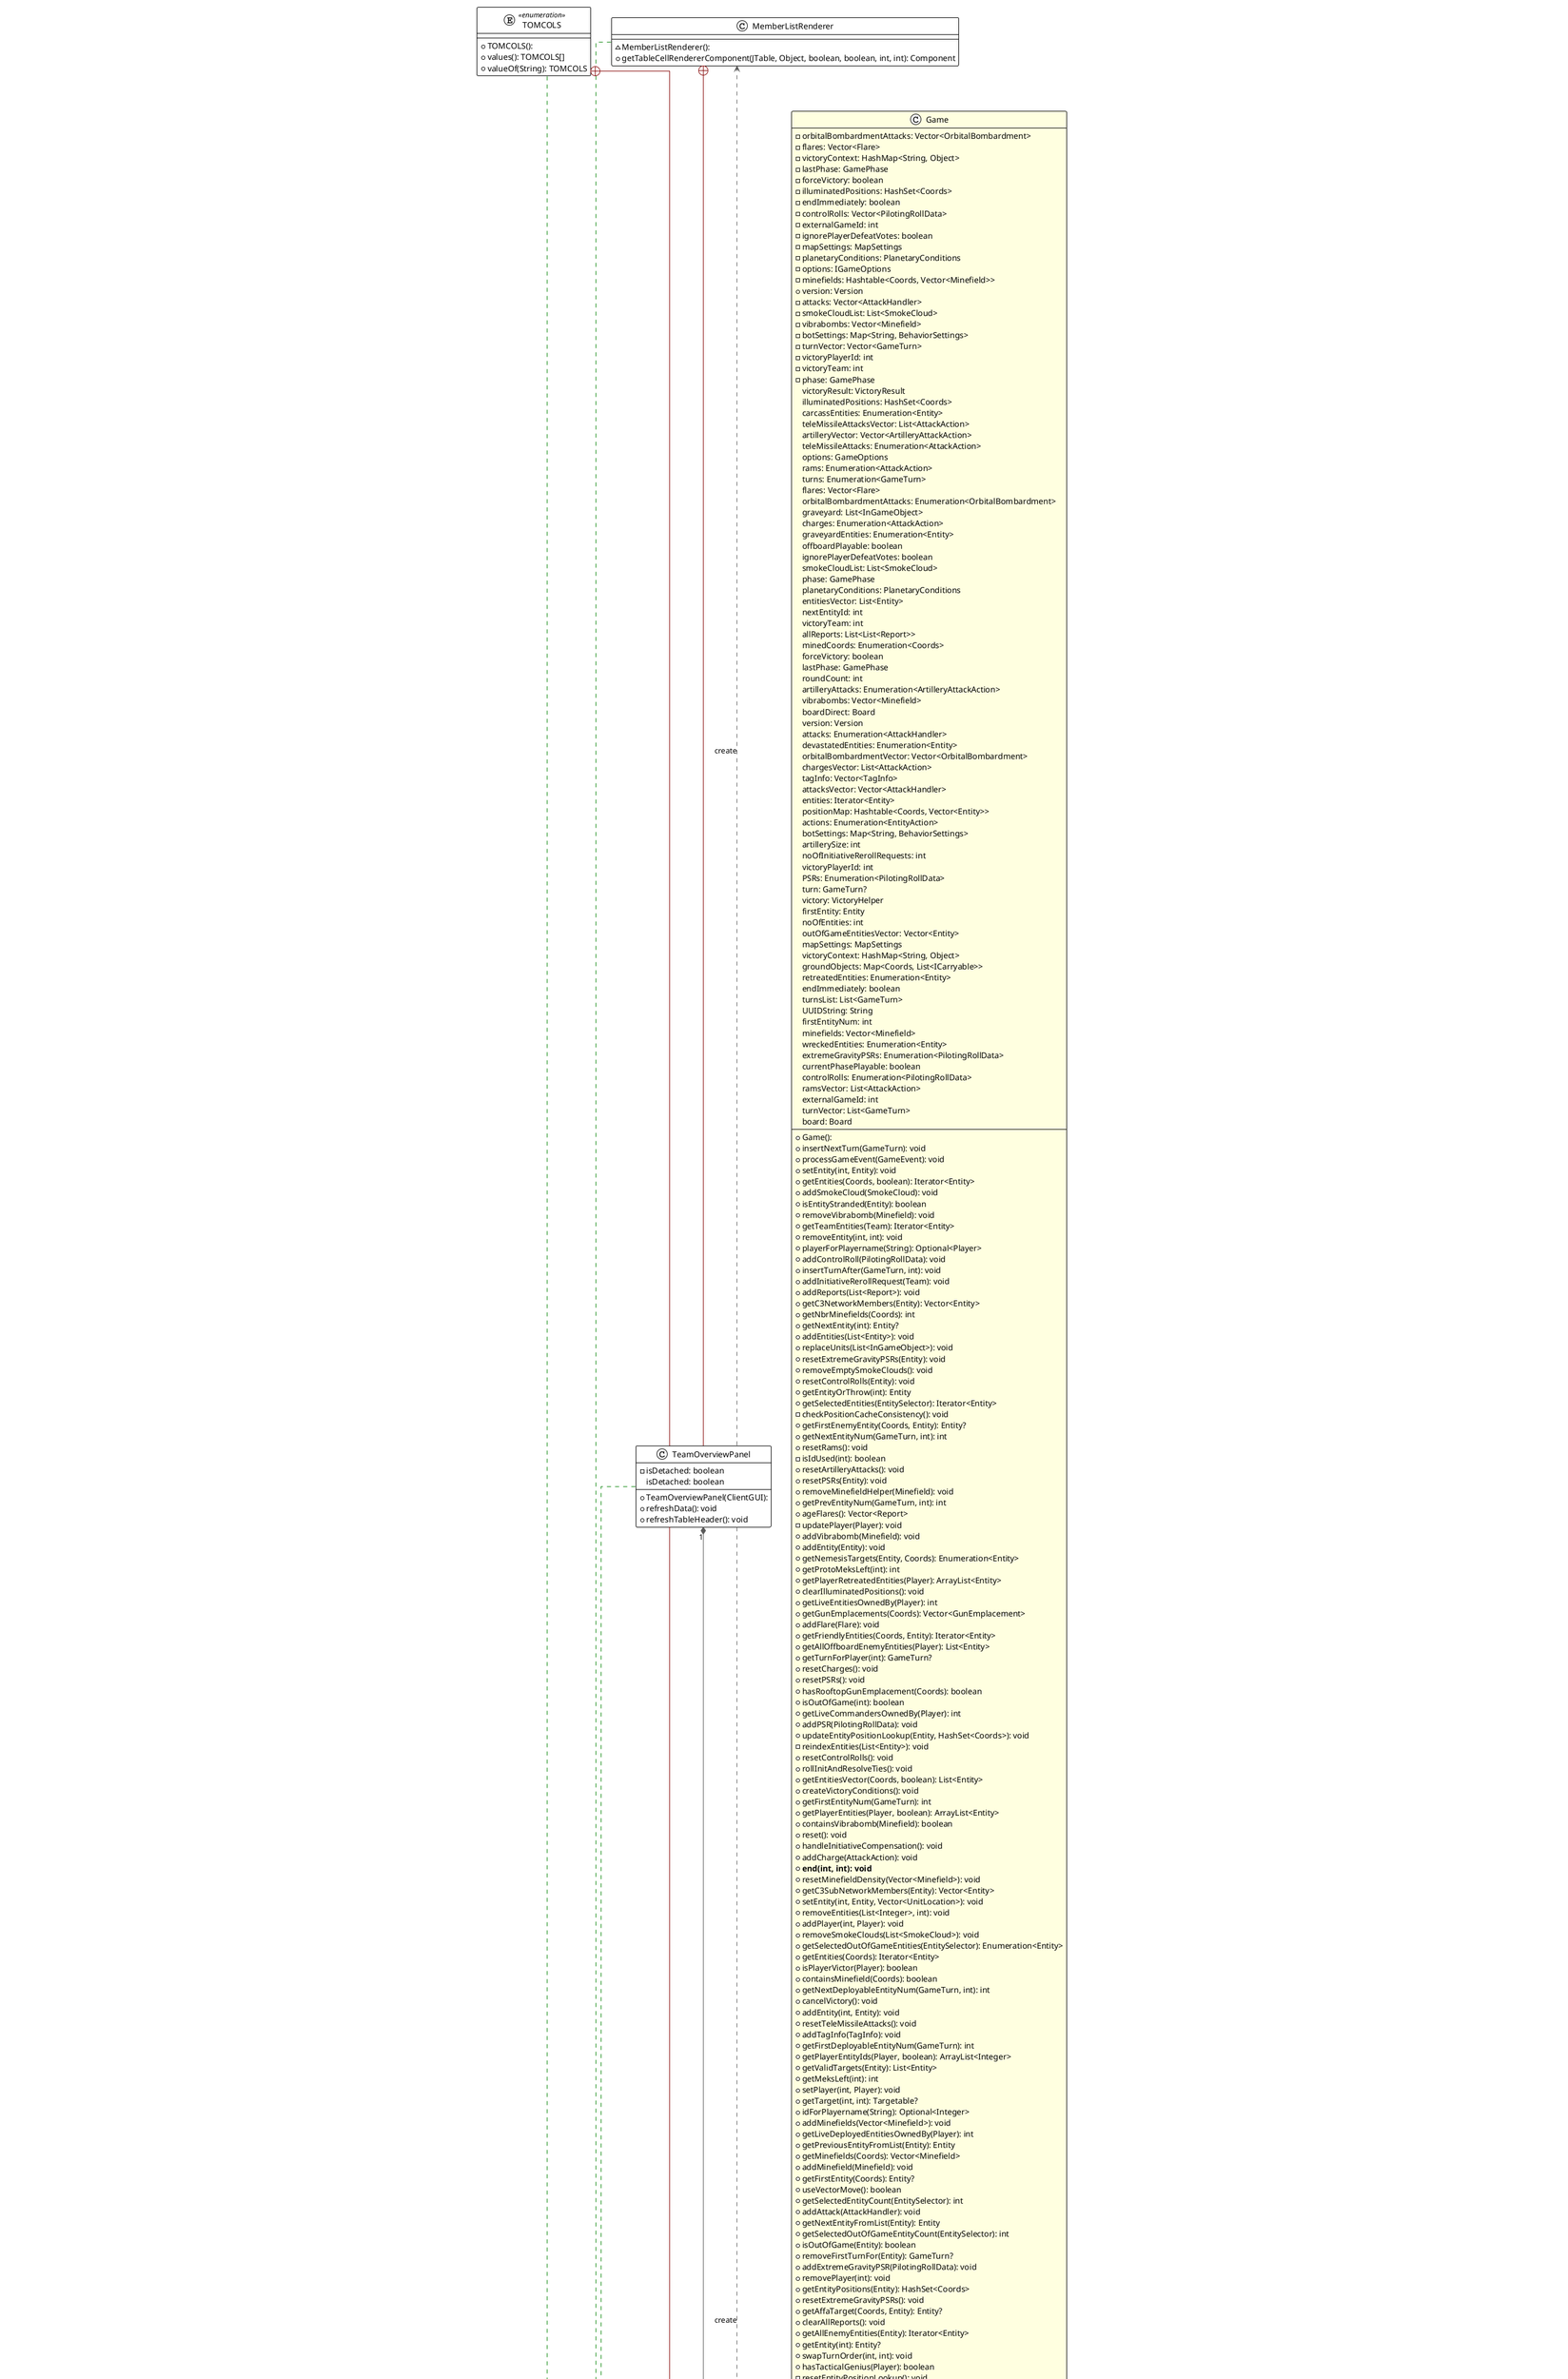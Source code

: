 @startuml

!theme plain
top to bottom direction
skinparam linetype ortho

class AbstractGameManager {
  + AbstractGameManager(): 
  # autoSaveService: AutosaveService
  # packetHelper: GameManagerPacketHelper
  + transmitAllPlayerUpdates(): void
  + sendServerChat(int, String): void
  - receivePlayerDone(Packet, int): void
  + send(int, Packet): void
  + autoSave(): void
  + saveGame(String, boolean): void
  + send(Packet): void
  + changePhase(GamePhase): void
  # checkReady(): void
  + sendCurrentTurns(): void
  # prepareForCurrentPhase(): void
  + sendServerChat(String): void
  # endCurrentPhase(): void
  + handlePacket(int, Packet): void
  + sendChat(String, String): void
  # executeCurrentPhase(): void
  # transmitAllPlayerDones(): void
  + sendChat(int, String, String): void
  # sendPhaseChange(): void
  + incrementAndSendGameRound(): void
  # transmitPlayerUpdate(Player): void
  + sendSaveGame(int, String, String): void
  # sendGhostSkipMessage(Player): void
   autoSaveService: AutosaveService
   emptyLobby: boolean
   packetHelper: GameManagerPacketHelper
}
interface IGameManager << interface >> {
  + saveGame(String): void
  + sendSaveGame(int, String, String): void
  + calculatePlayerInitialCounts(): void
  + saveGame(String, boolean): void
  + handleCfrPacket(ReceivedPacket): void
  + send(int, Packet): void
  + removeAllEntitiesOwnedBy(Player): void
  + requestTeamChange(int, Player): void
  + send(Packet): void
  + handlePacket(int, Packet): void
  + requestGameMaster(Player): void
  + disconnect(Player): void
  + requestTeamChangeForPlayer(int, Player): void
  + resetGame(): void
  + sendCurrentInfo(int): void
  + getCommandList(Server): List<ServerCommand>
  + addReport(ReportEntry): void
   game: IGame
}
class MemberListRenderer {
  ~ MemberListRenderer(): 
  + getTableCellRendererComponent(JTable, Object, boolean, boolean, int, int): Component
}
class PacketPump {
  ~ PacketPump(): 
  + run(): void
  ~ signalEnd(): void
}
class Player #LightYellow{
  + Player(int, String): 
  - initialBV: int
  - done: boolean
  - groundObjectsToPlace: List<ICarryable>
  - startOffset: int
  - startingAnyNWy: int
  - startingPos: int
  - startingAnyNWx: int
  - startingAnySEx: int
  - startWidth: int
  - colour: PlayerColour
  - seeAll: boolean
  - id: int
  - ghost: boolean
  - admitsDefeat: boolean
  - startingAnySEy: int
  - bot: boolean
  - observer: boolean
  - votedToAllowGameMaster: boolean
  - initialEntityCount: int
  - camouflage: Camouflage
  - constantInitBonus: int
  - artyAutoHitHexes: Vector<Coords>
  - game: IGame
  - singleBlind: boolean
  - email: String
  - team: int
  - votedToAllowTeamChange: boolean
  - name: String
  - gameMaster: boolean
  - **scoreTournament: int**
  + hashCode(): int
  + doesNotAdmitDefeat(): boolean
  + addMinefield(Minefield): void
  + containsMinefield(Minefield): boolean
  + canIgnoreDoubleBlind(): boolean
  + removeMinefield(Minefield): void
  + removeArtyAutoHitHexes(): void
  + canSeeAll(): boolean
  + isMyUnit(InGameObject): boolean
  + copy(): Player
  + removeMinefields(): void
  + toString(): String
  + admitsDefeat(): boolean
  + hasMinefields(): boolean
  + equals(Object): boolean
  + addMinefields(Vector<Minefield>): void
  + canSeeSingleBlind(): boolean
  + isEnemyOf(Player): boolean
  + adjustStartingPosForReinforcements(): void
  + addArtyAutoHitHex(Coords): void
  + changeInitialBV(int): void
  + isGameMaster(): boolean
  + changeInitialEntityCount(int): void
  + redactPrivateData(): void
   startOffset: int
   seeAll: boolean
   seeAllPermitted: boolean
   done: boolean
   turnInitBonus: int
   notObserver: boolean
   startingPos: int
   votedToAllowGameMaster: boolean
   admitsDefeat: boolean
   initialEntityCount: int
   observer: boolean
   colorForPlayer: String
   BV: int
   gameMasterPermitted: boolean
   email: String
   startingAnyNWx: int
   game: IGame
   groundObjectsToPlace: List<ICarryable>
   startWidth: int
   fleeZone: HexArea
   startingAnySEx: int
   singleBlindPermitted: boolean
   nbrMFCommand: int
   singleBlind: boolean
   nbrMFInferno: int
   nbrMFConventional: int
   initialBV: int
   votedToAllowTeamChange: boolean
   camouflage: Camouflage
   colour: PlayerColour
   ghost: boolean
   nbrMFVibra: int
   bot: boolean
   gameMaster: boolean
   id: int
   initCompensationBonus: int
   name: String
   minefields: Vector<Minefield>
   startingAnyNWy: int
   nbrMFActive: int
   coloredPlayerNameWithTeam: String
   artyAutoHitHexes: Vector<Coords>
   constantInitBonus: int
   team: int
   startingAnySEy: int
   commandBonus: int
}
class ReceivedPacket {
  + ReceivedPacket(int, Packet): 
  - connectionId: int
  - packet: Packet
   connectionId: int
   packet: Packet
}
interface Serializable << interface >>
class Server {
  + Server(String, int, IGameManager, boolean, String, EmailService, boolean): 
  + Server(String, int, IGameManager, boolean, String): 
  + Server(String, int, IGameManager): 
  - gameManager: IGameManager
  - dedicated: boolean
  - serverInstance: Server
  - createMotd(): String
  - processCommand(int, String): void
  - transmitAllPlayerUpdates(): void
  + run(): void
  - addNewPlayer(int, String, boolean): Player
  + loadGame(File): boolean
  + getPlayer(int): Player
  + requestTeamChangeForPlayer(int, Player): void
  + passwordMatches(Object): boolean
  + sendSaveGame(int, String, String): void
  + getPendingConnection(int): AbstractConnection
  - sendToPending(int, Packet): void
  ~ clientVersionCheck(int): void
  + remapConnIds(Map<String, Integer>, Map<Integer, String>): void
  - registerCommand(ServerCommand): void
  - receivePlayerInfo(Packet, int): void
  ~ transmitPlayerUpdate(Player): void
  + requestTeamChange(int, Player): void
  + sendServerChat(int, String): void
  + sendLoadGame(int, String): void
  + validatePlayerName(String): String
  + sendChat(int, String, String): void
  + isPassword(Object): boolean
  - getTeam(boolean): int
  ~ disconnected(Player): void
  ~ send(Packet): void
  - correctDupeName(String): String
  + validatePlayerInfo(int): void
  + requestGameMaster(Player): void
  + validateServerAddress(String): String
  - wargamesResponse(): void
  + forEachConnection(Consumer<AbstractConnection>): void
  + getCommand(String): ServerCommand
  - removeAllEntitiesOwnedBy(Player): void
  - transmitPlayerConnect(Player): void
  + sendChat(String, String): void
  - getClient(int): AbstractConnection
  - wargamesAttack(int, int): void
  - receivePlayerName(Packet, int): void
  + formatChatMessage(String, String): String
  + send(int, Packet): void
  - transmitPlayerConnect(AbstractConnection): void
  + die(): void
  + saveGame(String): void
  - createPlayerConnectPacket(Player, boolean): Packet
  + sendServerChat(String): void
  + loadGame(File, boolean): boolean
  + getConnection(int): AbstractConnection
  + validatePassword(String): String?
  - registerWithServerBrowser(boolean, String): void
  + resetGame(): void
  + sendCurrentInfo(int): void
  - receivePlayerVersion(Packet, int): boolean
  + reportRoll(Roll): void
  + validatePort(int): int
  # handle(int, Packet): void
   freeConnectionId: int
   host: String
   port: int
   dedicated: boolean
   game: IGame
   allCommandNames: Collection<String>
   gameManager: IGameManager
   freeEntityId: int
   passworded: boolean
   serverInstance: Server
   emailService: EmailService
}
enum TOMCOLS << enumeration >> {
  + TOMCOLS(): 
  + values(): TOMCOLS[]
  + valueOf(String): TOMCOLS
}
class TeamOverviewModel #LightYellow {
  + TeamOverviewModel(): 
  - seeTeam(int): boolean
  + getColumnClass(int): Class<?>
  + updateTable(Game): void
  + clearData(): void
  + getColumnName(int): String
  - updateRowHeights(): void
  - classIndex(Entity): int
  - relativeValue(ArrayList<Long>, int): String
  - unitSummary(int[], boolean[], boolean[]): String
  + getValueAt(int, int): Object
  - **getTeamInfo(Game): void **
   rowCount: int
   columnCount: int
}
class TeamOverviewPanel {
  + TeamOverviewPanel(ClientGUI): 
  - isDetached: boolean
  + refreshData(): void
  + refreshTableHeader(): void
   isDetached: boolean
}

class Game #LightYellow {
  + Game(): 
  - orbitalBombardmentAttacks: Vector<OrbitalBombardment>
  - flares: Vector<Flare>
  - victoryContext: HashMap<String, Object>
  - lastPhase: GamePhase
  - forceVictory: boolean
  - illuminatedPositions: HashSet<Coords>
  - endImmediately: boolean
  - controlRolls: Vector<PilotingRollData>
  - externalGameId: int
  - ignorePlayerDefeatVotes: boolean
  - mapSettings: MapSettings
  - planetaryConditions: PlanetaryConditions
  - options: IGameOptions
  - minefields: Hashtable<Coords, Vector<Minefield>>
  + version: Version
  - attacks: Vector<AttackHandler>
  - smokeCloudList: List<SmokeCloud>
  - vibrabombs: Vector<Minefield>
  - botSettings: Map<String, BehaviorSettings>
  - turnVector: Vector<GameTurn>
  - victoryPlayerId: int
  - victoryTeam: int
  - phase: GamePhase
  + insertNextTurn(GameTurn): void
  + processGameEvent(GameEvent): void
  + setEntity(int, Entity): void
  + getEntities(Coords, boolean): Iterator<Entity>
  + addSmokeCloud(SmokeCloud): void
  + isEntityStranded(Entity): boolean
  + removeVibrabomb(Minefield): void
  + getTeamEntities(Team): Iterator<Entity>
  + removeEntity(int, int): void
  + playerForPlayername(String): Optional<Player>
  + addControlRoll(PilotingRollData): void
  + insertTurnAfter(GameTurn, int): void
  + addInitiativeRerollRequest(Team): void
  + addReports(List<Report>): void
  + getC3NetworkMembers(Entity): Vector<Entity>
  + getNbrMinefields(Coords): int
  + getNextEntity(int): Entity?
  + addEntities(List<Entity>): void
  + replaceUnits(List<InGameObject>): void
  + resetExtremeGravityPSRs(Entity): void
  + removeEmptySmokeClouds(): void
  + resetControlRolls(Entity): void
  + getEntityOrThrow(int): Entity
  + getSelectedEntities(EntitySelector): Iterator<Entity>
  - checkPositionCacheConsistency(): void
  + getFirstEnemyEntity(Coords, Entity): Entity?
  + getNextEntityNum(GameTurn, int): int
  + resetRams(): void
  - isIdUsed(int): boolean
  + resetArtilleryAttacks(): void
  + resetPSRs(Entity): void
  + removeMinefieldHelper(Minefield): void
  + getPrevEntityNum(GameTurn, int): int
  + ageFlares(): Vector<Report>
  - updatePlayer(Player): void
  + addVibrabomb(Minefield): void
  + addEntity(Entity): void
  + getNemesisTargets(Entity, Coords): Enumeration<Entity>
  + getProtoMeksLeft(int): int
  + getPlayerRetreatedEntities(Player): ArrayList<Entity>
  + clearIlluminatedPositions(): void
  + getLiveEntitiesOwnedBy(Player): int
  + getGunEmplacements(Coords): Vector<GunEmplacement>
  + addFlare(Flare): void
  + getFriendlyEntities(Coords, Entity): Iterator<Entity>
  + getAllOffboardEnemyEntities(Player): List<Entity>
  + getTurnForPlayer(int): GameTurn?
  + resetCharges(): void
  + resetPSRs(): void
  + hasRooftopGunEmplacement(Coords): boolean
  + isOutOfGame(int): boolean
  + getLiveCommandersOwnedBy(Player): int
  + addPSR(PilotingRollData): void
  + updateEntityPositionLookup(Entity, HashSet<Coords>): void
  - reindexEntities(List<Entity>): void
  + resetControlRolls(): void
  + rollInitAndResolveTies(): void
  + getEntitiesVector(Coords, boolean): List<Entity>
  + createVictoryConditions(): void
  + getFirstEntityNum(GameTurn): int
  + getPlayerEntities(Player, boolean): ArrayList<Entity>
  + containsVibrabomb(Minefield): boolean
  + reset(): void
  + handleInitiativeCompensation(): void
  + addCharge(AttackAction): void
  + **end(int, int): void**
  + resetMinefieldDensity(Vector<Minefield>): void
  + getC3SubNetworkMembers(Entity): Vector<Entity>
  + setEntity(int, Entity, Vector<UnitLocation>): void
  + removeEntities(List<Integer>, int): void
  + addPlayer(int, Player): void
  + removeSmokeClouds(List<SmokeCloud>): void
  + getSelectedOutOfGameEntities(EntitySelector): Enumeration<Entity>
  + getEntities(Coords): Iterator<Entity>
  + isPlayerVictor(Player): boolean
  + containsMinefield(Coords): boolean
  + getNextDeployableEntityNum(GameTurn, int): int
  + cancelVictory(): void
  + addEntity(int, Entity): void
  + resetTeleMissileAttacks(): void
  + addTagInfo(TagInfo): void
  + getFirstDeployableEntityNum(GameTurn): int
  + getPlayerEntityIds(Player, boolean): ArrayList<Integer>
  + getValidTargets(Entity): List<Entity>
  + getMeksLeft(int): int
  + setPlayer(int, Player): void
  + getTarget(int, int): Targetable?
  + idForPlayername(String): Optional<Integer>
  + addMinefields(Vector<Minefield>): void
  + getLiveDeployedEntitiesOwnedBy(Player): int
  + getPreviousEntityFromList(Entity): Entity
  + getMinefields(Coords): Vector<Minefield>
  + addMinefield(Minefield): void
  + getFirstEntity(Coords): Entity?
  + useVectorMove(): boolean
  + getSelectedEntityCount(EntitySelector): int
  + addAttack(AttackHandler): void
  + getNextEntityFromList(Entity): Entity
  + getSelectedOutOfGameEntityCount(EntitySelector): int
  + isOutOfGame(Entity): boolean
  + removeFirstTurnFor(Entity): GameTurn?
  + addExtremeGravityPSR(PilotingRollData): void
  + removePlayer(int): void
  + getEntityPositions(Entity): HashSet<Coords>
  + resetExtremeGravityPSRs(): void
  + getAffaTarget(Coords, Entity): Entity?
  + clearAllReports(): void
  + getAllEnemyEntities(Entity): Iterator<Entity>
  + getEntity(int): Entity?
  + swapTurnOrder(int, int): void
  + hasTacticalGenius(Player): boolean
  - resetEntityPositionLookup(): void
  + getEntitiesVector(Coords): List<Entity>
  + checkForValidNonInfantryAndOrProtoMeks(int): boolean
  - filterToEntity(Collection<BTObject>): List<Entity>
  + removeMinefield(Minefield): void
  + getNewReport(int): ReportEntry
  + resetOrbitalBombardmentAttacks(): void
  + addIlluminatedPosition(Coords): boolean
  + checkForValidSpaceStations(int): boolean
  + checkForValidSmallCraft(int): boolean
  # addMinefieldHelper(Minefield): void
  + getVehiclesLeft(int): int
  # clearMinefieldsHelper(): void
  + getEnemyEntities(Coords, Entity): Iterator<Entity>
  + getEntityFromAllSources(int): Entity
  + checkForValidDropShips(int): boolean
  + removeAttack(AttackHandler): void
  + getGroundObjects(Coords, Entity): List<ICarryable>
  + setupTeams(): void
  + removeTurnFor(Entity): void
  + addEntity(Entity, boolean): void
  + addRam(AttackAction): void
  + inGameTWEntities(): List<Entity>
  + setTurnIndex(int, int): void
  + getInfantryLeft(int): int
  + getFirstEntity(GameTurn): Entity
  - countEntitiesInCache(List<Integer>): int
  + moveToGraveyard(int): void
  + addTeleMissileAttack(AttackAction): void
  + removeCompletelyDissipatedSmokeClouds(): void
  + changeToNextTurn(): GameTurn
  + removeSpecificEntityTurnsFor(Entity): int
  + clearMinefields(): void
  - removeEntityPositionLookup(Entity): void
  + getFirstHiddenEntityNum(GameTurn): int
  + getAllEntitiesOwnedBy(Player): int
  + hasEntity(int): boolean
  + getReports(int): List<Report>
  + getNextHiddenEntityNum(GameTurn, int): int
  - removeArtyAutoHitHexes(): void
  + getOutOfGameEntity(int): Entity
  + resetAttacks(): void
  + gameTimerIsExpired(): boolean
  + resetTagInfo(): void
   victoryResult: VictoryResult
   illuminatedPositions: HashSet<Coords>
   carcassEntities: Enumeration<Entity>
   teleMissileAttacksVector: List<AttackAction>
   artilleryVector: Vector<ArtilleryAttackAction>
   teleMissileAttacks: Enumeration<AttackAction>
   options: GameOptions
   rams: Enumeration<AttackAction>
   turns: Enumeration<GameTurn>
   flares: Vector<Flare>
   orbitalBombardmentAttacks: Enumeration<OrbitalBombardment>
   graveyard: List<InGameObject>
   charges: Enumeration<AttackAction>
   graveyardEntities: Enumeration<Entity>
   offboardPlayable: boolean
   ignorePlayerDefeatVotes: boolean
   smokeCloudList: List<SmokeCloud>
   phase: GamePhase
   planetaryConditions: PlanetaryConditions
   entitiesVector: List<Entity>
   nextEntityId: int
   victoryTeam: int
   allReports: List<List<Report>>
   minedCoords: Enumeration<Coords>
   forceVictory: boolean
   lastPhase: GamePhase
   roundCount: int
   artilleryAttacks: Enumeration<ArtilleryAttackAction>
   vibrabombs: Vector<Minefield>
   boardDirect: Board
   version: Version
   attacks: Enumeration<AttackHandler>
   devastatedEntities: Enumeration<Entity>
   orbitalBombardmentVector: Vector<OrbitalBombardment>
   chargesVector: List<AttackAction>
   tagInfo: Vector<TagInfo>
   attacksVector: Vector<AttackHandler>
   entities: Iterator<Entity>
   positionMap: Hashtable<Coords, Vector<Entity>>
   actions: Enumeration<EntityAction>
   botSettings: Map<String, BehaviorSettings>
   artillerySize: int
   noOfInitiativeRerollRequests: int
   victoryPlayerId: int
   PSRs: Enumeration<PilotingRollData>
   turn: GameTurn?
   victory: VictoryHelper
   firstEntity: Entity
   noOfEntities: int
   outOfGameEntitiesVector: Vector<Entity>
   mapSettings: MapSettings
   victoryContext: HashMap<String, Object>
   groundObjects: Map<Coords, List<ICarryable>>
   retreatedEntities: Enumeration<Entity>
   endImmediately: boolean
   turnsList: List<GameTurn>
   UUIDString: String
   firstEntityNum: int
   minefields: Vector<Minefield>
   wreckedEntities: Enumeration<Entity>
   extremeGravityPSRs: Enumeration<PilotingRollData>
   currentPhasePlayable: boolean
   controlRolls: Enumeration<PilotingRollData>
   ramsVector: List<AttackAction>
   externalGameId: int
   turnVector: List<GameTurn>
   board: Board
}

class Team #LightYellow {
  + Team(int): 
  - faction: String
  - id: int
  + getMultiTurns(IGame): int
  + getInitCompensationBonus(boolean): int
  + players(): List<Player>
  + addPlayer(Player): void
  + equals(Object): boolean
  + toString(): String
  + getTotalInitBonus(boolean): int
  + isEnemyOf(Team): boolean
  + clearInitiative(boolean): void
  + determineTeamOrder(Game): TurnVectors
  + hasPlayer(Player): boolean
  + nonObserverPlayers(): List<Player>
  + getNextValidPlayer(Player, Game): Player
  + size(): int
  + getNormalTurns(IGame): int
  + hashCode(): int
   evenTurns: int
   empty: boolean
   aeroTurns: int
   warshipTurns: int
   spaceStationTurns: int
   faction: String
   nonObserverSize: int
   id: int
   initCompensationBonus: int
   dropshipTurns: int
   jumpshipTurns: int
   teleMissileTurns: int
   smallCraftTurns: int
   observerTeam: boolean
   otherTurns: int
  - **scoreTournament: int**
}

class AbstractGame {
  + AbstractGame(): 
  # forces: Forces
  # currentRound: int
  # teams: CopyOnWriteArrayList<Team>
  # inGameObjects: ConcurrentHashMap<Integer, InGameObject>
  # gameListeners: Vector<GameListener>
  # turnIndex: int
  # groundObjects: Map<Coords, List<ICarryable>>
  + scriptedEvents(): List<TriggeredEvent>
  + fireGameEvent(GameEvent): void
  + addAction(EntityAction): void
  # deployableInGameObjects(): List<Deployable>
  + receiveBoard(int, Board): void
  + removeGroundObject(Coords, ICarryable): void
  + setupDeployment(): void
  + addScriptedEvent(TriggeredEvent): void
  + resetTurnIndex(): void
  + clearScriptedEvents(): void
  + clearActions(): void
  + hasBoard(int): boolean
  + removeGameListener(GameListener): void
  + hasBoardLocation(BoardLocation): boolean
  + addPlayer(int, Player): void
  + hasBoard(BoardLocation): boolean
  + shouldDeployForRound(int): boolean
  + removeActionsFor(int): void
  + canFleeFrom(Deployable, Coords): boolean
  + incrementCurrentRound(): void
  + clearDeploymentThisRound(): void
  + reset(): void
  + lastDeploymentRound(): int
  + setBoard(int, Board): void
  + receiveBoards(Map<Integer, Board>): void
  + getFleeZone(Deployable): HexArea
  + hasBoardLocation(Coords, int): boolean
  + getPlayer(int): Player
  + addGameListener(GameListener): void
  + placeGroundObject(Coords, ICarryable): void
  + getGroundObjects(Coords): List<ICarryable>
  + shouldDeployThisRound(): boolean
  + removeAction(EntityAction): void
   gameListeners: List<GameListener>
   groundObjects: Map<Coords, List<ICarryable>>
   turnIndex: int
   nextEntityId: int
   noOfTeams: int
   currentRound: int
   playersList: List<Player>
   deploymentComplete: boolean
   boards: Map<Integer, Board>
   inGameObjects: List<InGameObject>
   actionsVector: List<EntityAction>
   teams: List<Team>
   noOfPlayers: int
   forces: Forces
}


class EloManager #LightBlue {
  eloStrategie:ITournamentScoreStrategie
  + updateEloTeamPlayers(List<Teams>,int:WinningTeam):void
  + updateEloPlayers(List<Player>,int:WinningPlayer):void
  EloManager(IEloStrategie)
}

interface ITournamentScoreStrategie #LightBlue {
  - facteurPariterElo:int

  + ExecuteTournamentScoreStrategie():int
}

class EloStrategie #LightGreen{
  - facteurPariterElo:int

  + ExecuteEloStrategie():int
}

AbstractGame         -[#008200,dashed]-^  IGame               
AbstractGame        "1" *-[#595959,plain]-> "players\n*" Player              
AbstractGame        "1" *-[#595959,plain]-> "teams\n*" Team                
AbstractGameManager  -[#008200,dashed]-^  IGameManager        
Game                 -[#000082,plain]-^  AbstractGame        
Game                 -[#008200,dashed]-^  Serializable        
Game                "1" *-[#595959,plain]-> "initiativeRerollRequests\n*" Team                
Game                 -[#595959,dashed]->  Team                : "«create»"
MemberListRenderer   -[#008200,dashed]-^  Serializable        
MemberListRenderer   +-[#820000,plain]-  TeamOverviewPanel   
PacketPump           +-[#820000,plain]-  Server              
Player              "1" *-[#595959,plain]-> "game\n1" IGame               
Player               -[#008200,dashed]-^  Serializable        
ReceivedPacket       +-[#820000,plain]-  Server              
Server              "1" *-[#595959,plain]-> "gameManager\n1" IGameManager        
Server              "1" *-[#595959,plain]-> "packetPump\n1" PacketPump          
Server               -[#595959,dashed]->  PacketPump          : "«create»"
Server               -[#595959,dashed]->  Player              : "«create»"
Server              "1" *-[#595959,plain]-> "packetQueue\n*" ReceivedPacket      
Server               -[#595959,dashed]->  ReceivedPacket      : "«create»"
TOMCOLS              -[#008200,dashed]-^  Serializable        
TOMCOLS              +-[#820000,plain]-  TeamOverviewPanel   
Team                "1" *-[#595959,plain]-> "players\n*" Player              
Team                 -[#008200,dashed]-^  Serializable        
TeamOverviewModel    -[#008200,dashed]-^  Serializable        
TeamOverviewModel   "1" *-[#595959,plain]-> "teams\n*" Team                
TeamOverviewModel    +-[#820000,plain]-  TeamOverviewPanel   
TeamOverviewPanel    -[#595959,dashed]->  MemberListRenderer  : "«create»"
TeamOverviewPanel    -[#008200,dashed]-^  Serializable        
TeamOverviewPanel   "1" *-[#595959,plain]-> "teamOverviewModel\n1" TeamOverviewModel   
TeamOverviewPanel    -[#595959,dashed]->  TeamOverviewModel   : "«create»"
Game "1"-[#595959,plain]-> EloManager
EloManager "1"-[#595959,plain]-> ITournamentScoreStrategie
EloStrategie -[#595959,dashed]-^ ITournamentScoreStrategie
@enduml
